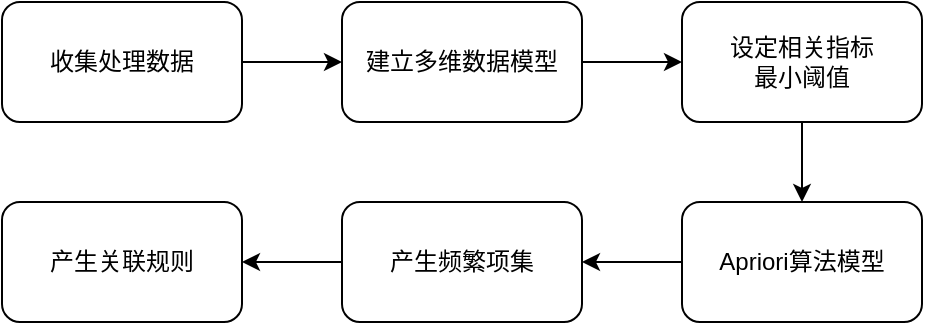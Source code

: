 <mxfile version="23.0.2" type="github">
  <diagram name="第 1 页" id="6-bEHgfwx0eAmBaELJCI">
    <mxGraphModel dx="957" dy="426" grid="1" gridSize="10" guides="1" tooltips="1" connect="1" arrows="1" fold="1" page="1" pageScale="1" pageWidth="827" pageHeight="1169" math="0" shadow="0">
      <root>
        <mxCell id="0" />
        <mxCell id="1" parent="0" />
        <mxCell id="pHW7-AKz1EQ5Zwm-FlqG-1" value="收集处理数据" style="rounded=1;whiteSpace=wrap;html=1;" vertex="1" parent="1">
          <mxGeometry x="100" y="200" width="120" height="60" as="geometry" />
        </mxCell>
        <mxCell id="pHW7-AKz1EQ5Zwm-FlqG-2" value="产生频繁项集" style="rounded=1;whiteSpace=wrap;html=1;" vertex="1" parent="1">
          <mxGeometry x="270" y="300" width="120" height="60" as="geometry" />
        </mxCell>
        <mxCell id="pHW7-AKz1EQ5Zwm-FlqG-3" value="建立多维数据模型" style="rounded=1;whiteSpace=wrap;html=1;" vertex="1" parent="1">
          <mxGeometry x="270" y="200" width="120" height="60" as="geometry" />
        </mxCell>
        <mxCell id="pHW7-AKz1EQ5Zwm-FlqG-5" value="设定相关指标&lt;br&gt;最小阈值" style="rounded=1;whiteSpace=wrap;html=1;" vertex="1" parent="1">
          <mxGeometry x="440" y="200" width="120" height="60" as="geometry" />
        </mxCell>
        <mxCell id="pHW7-AKz1EQ5Zwm-FlqG-6" value="产生关联规则" style="rounded=1;whiteSpace=wrap;html=1;" vertex="1" parent="1">
          <mxGeometry x="100" y="300" width="120" height="60" as="geometry" />
        </mxCell>
        <mxCell id="pHW7-AKz1EQ5Zwm-FlqG-7" value="Apriori算法模型" style="rounded=1;whiteSpace=wrap;html=1;" vertex="1" parent="1">
          <mxGeometry x="440" y="300" width="120" height="60" as="geometry" />
        </mxCell>
        <mxCell id="pHW7-AKz1EQ5Zwm-FlqG-8" value="" style="endArrow=classic;html=1;rounded=0;exitX=1;exitY=0.5;exitDx=0;exitDy=0;entryX=0;entryY=0.5;entryDx=0;entryDy=0;" edge="1" parent="1" source="pHW7-AKz1EQ5Zwm-FlqG-1" target="pHW7-AKz1EQ5Zwm-FlqG-3">
          <mxGeometry width="50" height="50" relative="1" as="geometry">
            <mxPoint x="280" y="180" as="sourcePoint" />
            <mxPoint x="330" y="130" as="targetPoint" />
          </mxGeometry>
        </mxCell>
        <mxCell id="pHW7-AKz1EQ5Zwm-FlqG-9" value="" style="endArrow=classic;html=1;rounded=0;exitX=1;exitY=0.5;exitDx=0;exitDy=0;entryX=0;entryY=0.5;entryDx=0;entryDy=0;" edge="1" parent="1" source="pHW7-AKz1EQ5Zwm-FlqG-3" target="pHW7-AKz1EQ5Zwm-FlqG-5">
          <mxGeometry width="50" height="50" relative="1" as="geometry">
            <mxPoint x="230" y="240" as="sourcePoint" />
            <mxPoint x="310" y="240" as="targetPoint" />
          </mxGeometry>
        </mxCell>
        <mxCell id="pHW7-AKz1EQ5Zwm-FlqG-10" value="" style="endArrow=classic;html=1;rounded=0;exitX=0.5;exitY=1;exitDx=0;exitDy=0;entryX=0.5;entryY=0;entryDx=0;entryDy=0;" edge="1" parent="1" source="pHW7-AKz1EQ5Zwm-FlqG-5" target="pHW7-AKz1EQ5Zwm-FlqG-7">
          <mxGeometry width="50" height="50" relative="1" as="geometry">
            <mxPoint x="430" y="240" as="sourcePoint" />
            <mxPoint x="520" y="250" as="targetPoint" />
          </mxGeometry>
        </mxCell>
        <mxCell id="pHW7-AKz1EQ5Zwm-FlqG-11" value="" style="endArrow=classic;html=1;rounded=0;exitX=0;exitY=0.5;exitDx=0;exitDy=0;entryX=1;entryY=0.5;entryDx=0;entryDy=0;" edge="1" parent="1" source="pHW7-AKz1EQ5Zwm-FlqG-7" target="pHW7-AKz1EQ5Zwm-FlqG-2">
          <mxGeometry width="50" height="50" relative="1" as="geometry">
            <mxPoint x="440" y="250" as="sourcePoint" />
            <mxPoint x="530" y="260" as="targetPoint" />
          </mxGeometry>
        </mxCell>
        <mxCell id="pHW7-AKz1EQ5Zwm-FlqG-12" value="" style="endArrow=classic;html=1;rounded=0;exitX=0;exitY=0.5;exitDx=0;exitDy=0;entryX=1;entryY=0.5;entryDx=0;entryDy=0;" edge="1" parent="1" source="pHW7-AKz1EQ5Zwm-FlqG-2" target="pHW7-AKz1EQ5Zwm-FlqG-6">
          <mxGeometry width="50" height="50" relative="1" as="geometry">
            <mxPoint x="230" y="290" as="sourcePoint" />
            <mxPoint x="320" y="300" as="targetPoint" />
          </mxGeometry>
        </mxCell>
      </root>
    </mxGraphModel>
  </diagram>
</mxfile>
